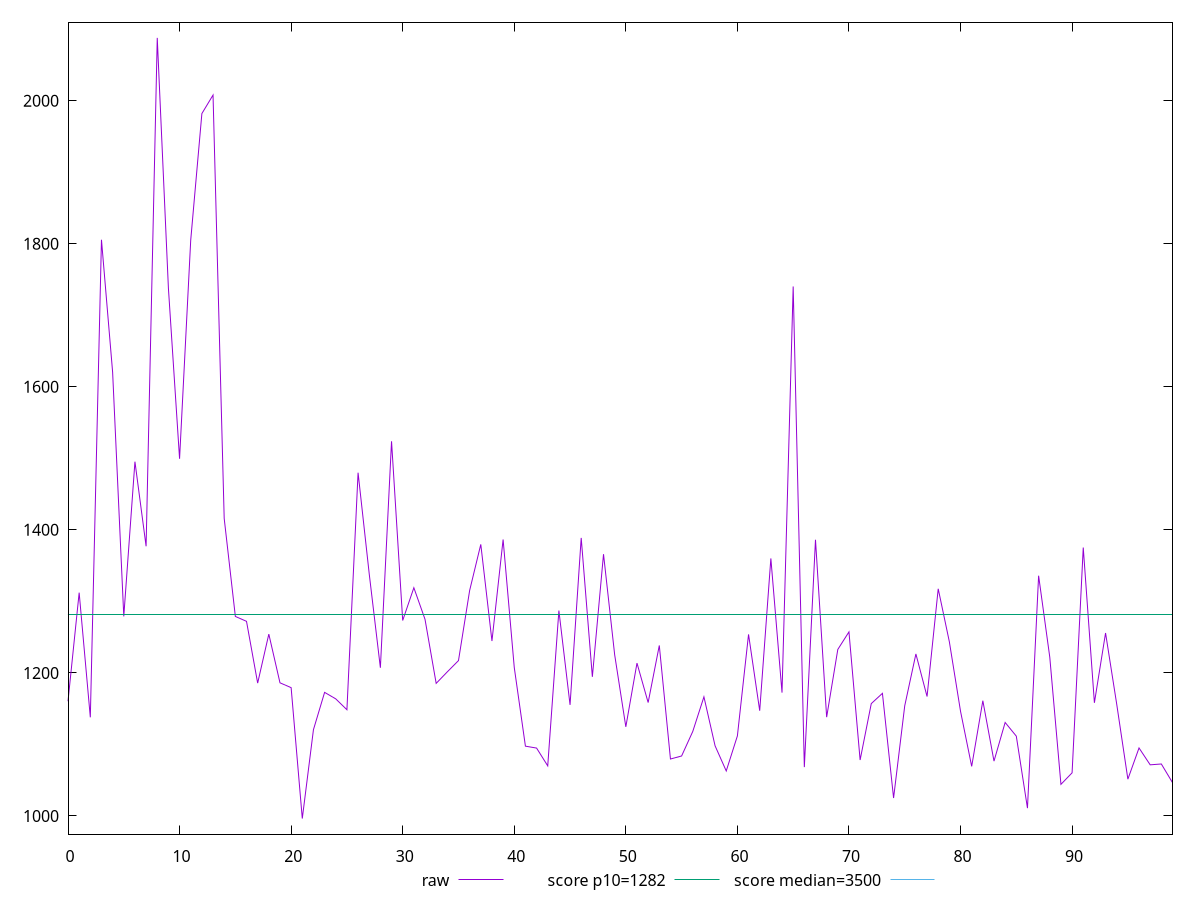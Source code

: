 reset

$raw <<EOF
0 1160.392
1 1312.1440000000005
2 1137.8560000000004
3 1805.5559999999987
4 1620.279999999999
5 1279.0199999999993
6 1495.2719999999986
7 1377.0119999999988
8 2087.7359999999994
9 1737.7600000000002
10 1499.352
11 1804.9639999999988
12 1981.9839999999992
13 2007.8439999999996
14 1415.9199999999987
15 1278.9199999999992
16 1272.0759999999996
17 1185.6960000000001
18 1254.203999999999
19 1186.124
20 1179.3480000000004
21 996.3920000000005
22 1120.6160000000004
23 1172.7640000000006
24 1163.663999999999
25 1148.4719999999998
26 1479.8599999999994
27 1338.3600000000006
28 1207.1399999999996
29 1523.7479999999996
30 1273.2719999999993
31 1319.0400000000006
32 1274.8999999999985
33 1185.331999999999
34 1201.4720000000007
35 1217.1839999999997
36 1315.1759999999988
37 1379.6639999999995
38 1244.5599999999988
39 1386.4319999999984
40 1207.543999999998
41 1097.5559999999996
42 1094.88
43 1069.9880000000007
44 1287.076
45 1155.2640000000006
46 1388.7479999999991
47 1194.5080000000003
48 1365.9439999999981
49 1225.2800000000004
50 1124.5840000000007
51 1213.66
52 1158.5160000000003
53 1238.3679999999993
54 1079.5960000000005
55 1083.832
56 1118.1120000000005
57 1166.5000000000002
58 1098.0200000000004
59 1062.8760000000002
60 1111.884
61 1253.831999999999
62 1147.1080000000006
63 1360.019999999998
64 1172.4120000000007
65 1740.2119999999989
66 1068.2560000000005
67 1386.1479999999995
68 1138.104
69 1232.756000000001
70 1257.3160000000003
71 1078.188
72 1157.0400000000002
73 1171.4000000000003
74 1025.0680000000002
75 1154.056
76 1226.4759999999992
77 1166.9679999999987
78 1317.5600000000004
79 1243.4159999999995
80 1146.3720000000008
81 1069.2680000000007
82 1161.1119999999999
83 1076.64
84 1130.6640000000002
85 1111.5320000000006
86 1010.9160000000004
87 1335.8439999999994
88 1221.9720000000002
89 1044.1400000000006
90 1060.3120000000008
91 1375.2519999999984
92 1158.1519999999991
93 1255.7399999999989
94 1156.2800000000004
95 1051.4080000000006
96 1095.028000000001
97 1071.4640000000009
98 1072.64
99 1046.5960000000011
EOF

set key outside below
set xrange [0:99]
set yrange [974.5651200000005:2109.5628799999995]
set trange [974.5651200000005:2109.5628799999995]
set terminal svg size 640, 500 enhanced background rgb 'white'
set output "reprap/bootup-time/samples/pages+cached+noexternal+nomedia+nocss/raw/values.svg"

plot $raw title "raw" with line, \
     1282 title "score p10=1282", \
     3500 title "score median=3500"

reset

